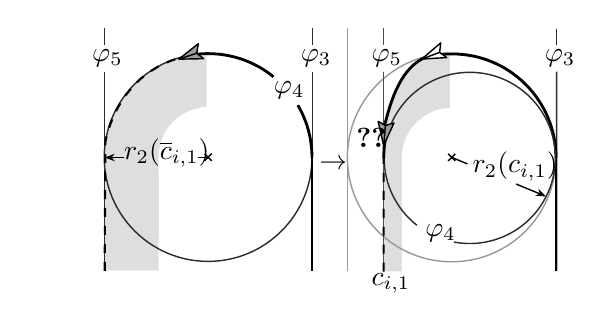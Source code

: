 
\definecolor{cDEDEDE}{RGB}{222,222,222}
\definecolor{c989898}{RGB}{152,152,152}
\definecolor{c2B2B2B}{RGB}{43,43,43}
\definecolor{c4D4D4D}{RGB}{77,77,77}
\definecolor{c9B9B9B}{RGB}{155,155,155}
\definecolor{cFFFFFF}{RGB}{255,255,255}


\def \globalscale {.760000}
\begin{tikzpicture}[y=0.80pt, x=0.80pt, yscale=-\globalscale, xscale=\globalscale, inner sep=0pt, outer sep=0pt]
  \path[fill=cDEDEDE,line join=round,even odd rule,line width=0.160pt] (201.222,21.945) .. controls (207.053,19.991) and (213.025,18.631) .. (219.486,18.517) -- (219.486,50.575) .. controls (204.173,51.138) and (191.822,63.303) .. (190.964,78.539) -- (190.977,91.166) -- (190.964,91.452) -- (190.964,91.742) .. controls (190.977,92.47) and (191.082,93.228) .. (191.062,93.943) -- (191.067,93.95) -- (191.067,95.722) -- (190.964,135.837) -- (190.964,143.054) -- (190.945,143.054) -- (190.945,143.197) -- (190.934,144.007) -- (190.992,147.698) -- (179.987,147.702) .. controls (180.266,127.673) and (179.551,103.67) .. (180.409,85.035) .. controls (180.828,75.934) and (179.776,64.47) .. (180.367,62.413) .. controls (182.587,54.696) and (183.88,37.453) .. (200.777,22.114) -- (201.222,21.945) -- cycle;



  \path[draw=c989898,line join=round,line width=0.512pt] (220.579,80.123) ellipse (1.742cm and 1.742cm);



  \path[draw=black,line join=round,line width=0.512pt] (222.749,82.157) -- (218.468,77.876);



  \path[draw=c2B2B2B,line join=round,line width=0.512pt] (283.011,3.466) -- (283.011,13.098);



  \path[draw=c2B2B2B,line join=round,line width=0.512pt] (283.011,29.083) -- (283.01,147.639);



  \path[draw=black,line join=round,line width=1.024pt] (212.566,19.238) .. controls (214.291,18.499) and (220.904,18.551) .. (220.904,18.551) .. controls (254.995,18.551) and (282.631,46.188) .. (282.631,80.279);



  \path[draw=black,line join=round,line width=0.512pt] (218.468,82.157) -- (222.749,77.876);



  \path[cm={{1.0,0.0,0.0,1.0,(276.0,26.0)}}] (0.0,0.0) node[above right] () {$\varphi_3$};



  \path[draw=black,line join=round,line width=1.024pt] (282.63,147.65) -- (282.63,80.08);



  \path[draw=c2B2B2B,line join=round,line width=0.512pt] (199.911,120.347) .. controls (188.073,111.031) and (180.472,96.574) .. (180.472,80.342) .. controls (180.472,52.243) and (203.25,29.465) .. (231.349,29.465) .. controls (259.448,29.465) and (282.227,52.243) .. (282.227,80.342) .. controls (282.227,108.441) and (259.448,131.22) .. (231.349,131.22) .. controls (228.139,131.22) and (224.998,130.922) .. (221.952,130.354);



  \path[draw=c4D4D4D,line join=round,line width=0.512pt] (180.126,3.389) -- (180.126,13.087);



  \path[draw=c4D4D4D,line join=round,line width=0.512pt] (180.126,29.081) -- (180.126,147.562);



  \path[draw=black,line join=round,line width=0.512pt] (275.809,102.84) -- (258.897,95.848);



  \path[draw=black,line join=round,line width=0.512pt] (229.992,83.897) -- (220.778,80.088);



  \path[draw=black,line join=round,line width=1.024pt] (181.049,61.355) -- (180.179,80.375);



  \path[draw=black,line join=round,line width=1.024pt] (212.045,18.878) .. controls (189.0,20.813) and (182.896,53.646) .. (180.372,62.421);



  \path[draw=black,fill=c9B9B9B,line join=round,line width=0.512pt] (180.203,73.028) -- (186.3,59.567) -- (181.246,61.083) -- (176.899,58.625) -- (180.203,73.028) -- cycle;



  \path[fill=black,line join=round,line width=0.256pt] (179.534,137.255) -- (179.534,131.922) -- (180.814,131.922) -- (180.814,137.255) -- (179.534,137.255) -- cycle(179.534,126.589) -- (179.534,121.255) -- (180.814,121.255) -- (180.814,126.589) -- (179.534,126.589) -- cycle(179.534,115.922) -- (179.534,110.589) -- (180.814,110.589) -- (180.814,115.922) -- (179.534,115.922) -- cycle(179.534,105.255) -- (179.534,99.922) -- (180.814,99.922) -- (180.814,105.255) -- (179.534,105.255) -- cycle(179.534,94.589) -- (179.534,89.255) -- (180.814,89.255) -- (180.814,94.589) -- (179.534,94.589) -- cycle(179.534,83.922) -- (179.534,80.352) -- (180.814,80.352) -- (180.814,83.922) -- (179.534,83.922) -- cycle(179.534,147.922) -- (179.534,142.589) -- (180.814,142.589) -- (180.814,147.922) -- (179.534,147.922) -- cycle;



  \path[cm={{1.0,0.0,0.0,1.0,(173.0,26.0)}}] (0.0,0.0) node[above right] () {$\varphi_5$};



  \path[cm={{1.0,0.0,0.0,1.0,(173.0,161.0)}}] (0.0,0.0) node[above right] () {$c_{i,1}$};



  \path[cm={{1.0,0.0,0.0,1.0,(233.0,94.0)}}] (0.0,0.0) node[above right] () {$r_2(c_{i,1})$};



  \path[draw=black,fill=cFFFFFF,line join=round,line width=0.512pt] (202.918,21.579) -- (217.669,20.702) -- (213.435,17.633) -- (214.123,11.944) -- (202.918,21.579) -- cycle;



  \path[draw=black,line join=round,line width=0.512pt] (203.29,21.442) -- (213.392,17.619);



  \path[draw=black,line join=round,line width=0.512pt] (180.283,72.369) -- (181.217,61.156);



  \path[cm={{1.0,0.0,0.0,1.0,(205.0,130.0)}}] (0.0,0.0) node[above right] () {$\varphi_4$};



  \path[draw=c989898,line join=round,line width=0.512pt] (158.857,3.405) -- (158.857,147.578);



\path[draw=c2B2B2B,line join=round,line width=0.512pt] (137.91,3.355) -- (137.91,12.984);



\path[draw=c2B2B2B,line join=round,line width=0.512pt] (137.91,29.224) -- (137.91,147.528);



\path[cm={{1.0,0.0,0.0,1.0,(131.0,26.0)}}] (0.0,0.0) node[above right] () {$\varphi_3$};



\path[fill=cDEDEDE,line join=round,line width=0.160pt] (14.406,77.952) -- (14.431,77.952) .. controls (15.358,45.048) and (42.035,18.587) .. (75.024,18.006) -- (75.024,50.064) .. controls (59.711,50.627) and (47.36,62.791) .. (46.502,78.028) -- (46.515,90.655) -- (46.502,90.941) -- (46.502,91.231) .. controls (46.515,91.959) and (46.62,92.716) .. (46.6,93.432) -- (46.605,93.439) -- (46.605,95.211) -- (46.502,135.325) -- (46.502,142.543) -- (46.483,142.543) -- (46.483,142.686) -- (46.472,143.496) -- (46.53,147.187) -- (14.23,147.194) .. controls (14.23,145.521) and (14.209,148.829) .. (14.199,145.127) -- (14.199,143.585) -- (14.199,143.272) -- (14.199,142.853) -- (14.199,142.547) -- (14.199,79.915) -- (14.406,77.952) -- cycle;



\path[draw=c2B2B2B,line join=round,line width=0.512pt] (129.249,49.121) .. controls (134.545,58.228) and (137.579,68.814) .. (137.579,80.109) .. controls (137.579,114.2) and (109.943,141.836) .. (75.852,141.836) .. controls (41.761,141.836) and (14.124,114.2) .. (14.124,80.109) .. controls (14.124,46.018) and (41.761,18.381) .. (75.852,18.381) .. controls (90.58,18.381) and (104.104,23.54) .. (114.715,32.149);



\path[draw=black,line join=round,line width=0.512pt] (78.017,82.14) -- (73.741,77.86);



\path[draw=black,line join=round,line width=0.512pt] (73.742,82.143) -- (78.023,77.862);



\path[draw=c2B2B2B,line join=round,line width=0.512pt] (14.148,3.374) -- (14.148,13.164);



\path[draw=c2B2B2B,line join=round,line width=0.512pt] (14.148,29.103) -- (14.148,147.547);



\path[draw=black,line join=round,line width=0.512pt] (75.923,80.035) -- (70.085,80.035);



\path[draw=black,line join=round,line width=0.512pt] (25.93,80.035) -- (22.725,80.035) -- (14.074,80.035);



\path[cm={{1.0,0.0,0.0,1.0,(7.0,26.0)}}] (0.0,0.0) node[above right] () {$\varphi_5$};



\path[draw=black,line join=round,line width=1.024pt] (67.526,19.054) .. controls (69.25,18.315) and (75.863,18.367) .. (75.863,18.367) .. controls (90.56,18.367) and (104.057,23.503) .. (114.657,32.079);



\path[draw=black,line join=round,line width=1.024pt] (129.212,49.024) .. controls (134.538,58.15) and (137.59,68.766) .. (137.59,80.095);



\path[cm={{1.0,0.0,0.0,1.0,(115.0,45.0)}}] (0.0,0.0) node[above right] () {$\varphi_4$};



\path[cm={{1.0,0.0,0.0,1.0,(26.0,86.0)}}] (0.0,0.0) node[above right] () {$r_2(\overline{c}_{i,1})$};



\path[fill=black,line join=round,line width=0.256pt] (13.821,136.757) -- (13.843,131.424) -- (15.123,131.43) -- (15.101,136.763) -- (13.821,136.757) -- cycle(13.866,126.091) -- (13.889,120.758) -- (15.169,120.763) -- (15.146,126.096) -- (13.866,126.091) -- cycle(13.912,115.424) -- (13.934,110.091) -- (15.214,110.096) -- (15.192,115.43) -- (13.912,115.424) -- cycle(13.957,104.758) -- (13.98,99.424) -- (15.26,99.43) -- (15.237,104.763) -- (13.957,104.758) -- cycle(14.003,94.091) -- (14.025,88.758) -- (15.306,88.763) -- (15.283,94.097) -- (14.003,94.091) -- cycle(14.048,83.425) -- (14.071,78.091) -- (15.351,78.097) -- (15.328,83.43) -- (14.048,83.425) -- cycle(14.094,72.758) -- (14.1,71.21) -- (14.112,71.085) -- (14.148,70.966) -- (14.208,70.855) -- (14.289,70.76) -- (14.385,70.679) -- (14.495,70.62) -- (14.616,70.584) -- (14.74,70.573) -- (14.197,70.574) -- (14.498,69.056) -- (14.899,67.376) -- (16.15,67.646) -- (15.749,69.326) -- (15.458,70.798) -- (14.74,71.853) -- (15.38,71.216) -- (15.374,72.763) -- (14.094,72.758) -- cycle(16.417,62.207) -- (17.178,59.963) -- (18.299,57.183) -- (19.5,57.626) -- (18.379,60.406) -- (17.64,62.586) -- (16.417,62.207) -- cycle(20.537,52.302) -- (20.968,51.401) -- (23.139,47.599) -- (24.274,48.191) -- (22.103,51.993) -- (21.709,52.816) -- (20.537,52.302) -- cycle(26.113,43.116) -- (26.849,42.041) -- (29.455,38.894) -- (30.478,39.663) -- (27.872,42.809) -- (27.199,43.793) -- (26.113,43.116) -- cycle(33.153,34.974) -- (35.242,32.917) -- (37.182,31.39) -- (38.03,32.349) -- (36.09,33.876) -- (34.097,35.838) -- (33.153,34.974) -- cycle(41.51,28.16) -- (46.062,25.381) -- (46.795,26.431) -- (42.243,29.21) -- (41.51,28.16) -- cycle(50.959,23.088) -- (53.445,21.964) -- (56.011,21.172) -- (56.465,22.369) -- (53.899,23.161) -- (51.559,24.219) -- (50.959,23.088) -- cycle(61.106,19.598) -- (61.209,19.566) -- (66.431,18.632) -- (66.734,19.875) -- (61.511,20.81) -- (61.56,20.795) -- (61.106,19.598) -- cycle(13.775,147.424) -- (13.798,142.091) -- (15.078,142.096) -- (15.055,147.429) -- (13.775,147.424) -- cycle;



\path[draw=black,fill=c9B9B9B,line join=round,line width=0.512pt] (58.447,21.651) -- (73.222,21.363) -- (69.114,18.127) -- (70.027,12.471) -- (58.447,21.651) -- cycle;



\path[draw=black,line join=round,line width=0.512pt] (58.766,21.538) -- (69.016,18.133);



\path[draw=black,line join=round,line width=1.024pt] (137.59,147.466) -- (137.59,79.896);



\path[fill=black,line join=round,line width=0.160pt] (20.522,82.369) -- (18.431,79.997) -- (20.513,77.824) -- (14.495,80.104) -- (20.522,82.369) -- cycle;



\path[fill=black,line join=round,line width=0.160pt] (272.128,98.643) -- (273.015,101.678) -- (270.206,102.762) -- (276.623,103.253) -- (272.128,98.643) -- cycle;



\path[cm={{1.0,0.0,0.0,1.0,(164.0,74.0)}}] (0.0,0.0) node[above right] () {\ref{sth:iii}};



\path[cm={{1.0,0.0,0.0,1.0,(142.0,87.0)}}] (0.0,0.0) node[above right] () {$\rightarrow$};




\end{tikzpicture}

